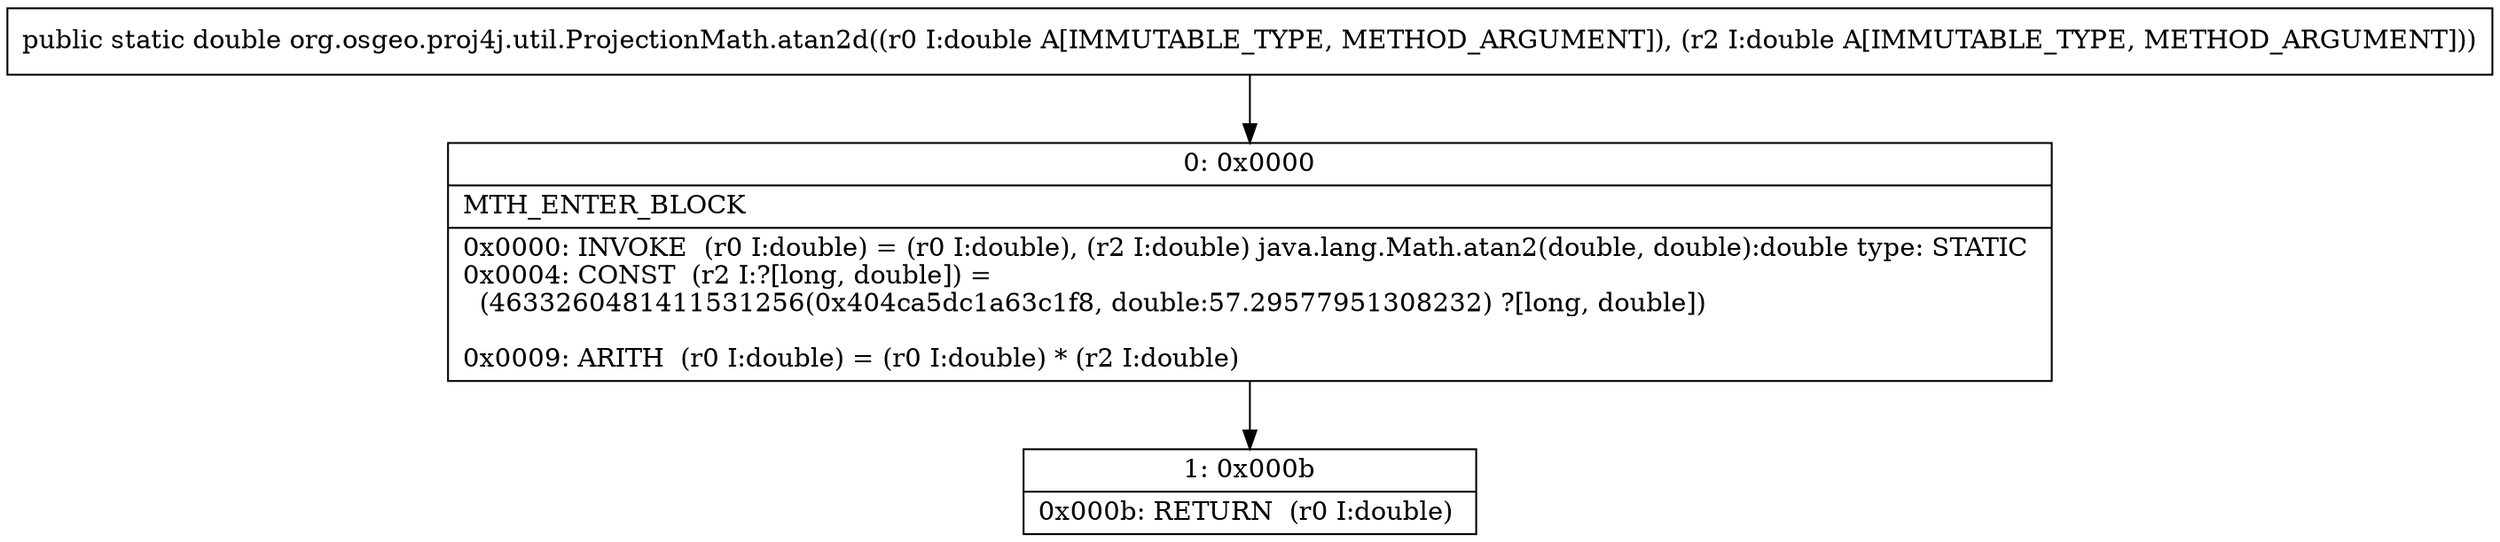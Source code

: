 digraph "CFG fororg.osgeo.proj4j.util.ProjectionMath.atan2d(DD)D" {
Node_0 [shape=record,label="{0\:\ 0x0000|MTH_ENTER_BLOCK\l|0x0000: INVOKE  (r0 I:double) = (r0 I:double), (r2 I:double) java.lang.Math.atan2(double, double):double type: STATIC \l0x0004: CONST  (r2 I:?[long, double]) = \l  (4633260481411531256(0x404ca5dc1a63c1f8, double:57.29577951308232) ?[long, double])\l \l0x0009: ARITH  (r0 I:double) = (r0 I:double) * (r2 I:double) \l}"];
Node_1 [shape=record,label="{1\:\ 0x000b|0x000b: RETURN  (r0 I:double) \l}"];
MethodNode[shape=record,label="{public static double org.osgeo.proj4j.util.ProjectionMath.atan2d((r0 I:double A[IMMUTABLE_TYPE, METHOD_ARGUMENT]), (r2 I:double A[IMMUTABLE_TYPE, METHOD_ARGUMENT])) }"];
MethodNode -> Node_0;
Node_0 -> Node_1;
}

